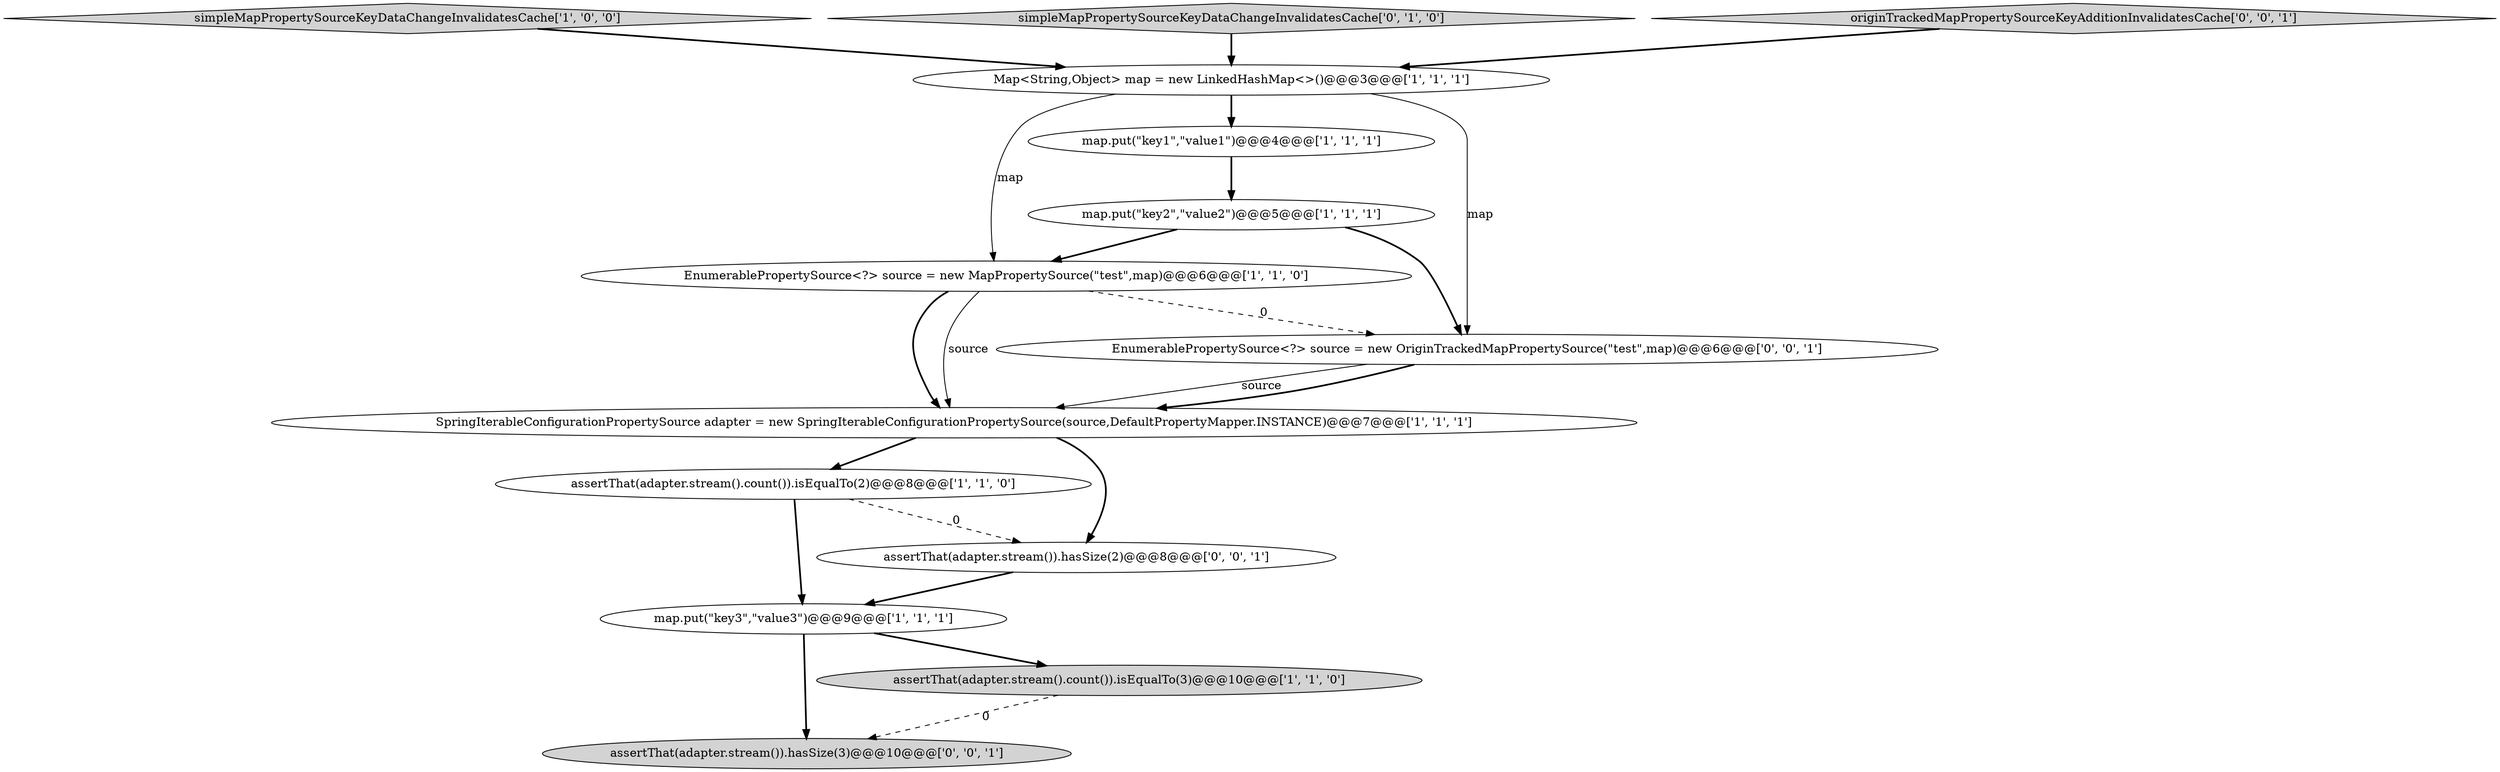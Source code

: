 digraph {
7 [style = filled, label = "simpleMapPropertySourceKeyDataChangeInvalidatesCache['1', '0', '0']", fillcolor = lightgray, shape = diamond image = "AAA0AAABBB1BBB"];
3 [style = filled, label = "EnumerablePropertySource<?> source = new MapPropertySource(\"test\",map)@@@6@@@['1', '1', '0']", fillcolor = white, shape = ellipse image = "AAA0AAABBB1BBB"];
1 [style = filled, label = "SpringIterableConfigurationPropertySource adapter = new SpringIterableConfigurationPropertySource(source,DefaultPropertyMapper.INSTANCE)@@@7@@@['1', '1', '1']", fillcolor = white, shape = ellipse image = "AAA0AAABBB1BBB"];
9 [style = filled, label = "simpleMapPropertySourceKeyDataChangeInvalidatesCache['0', '1', '0']", fillcolor = lightgray, shape = diamond image = "AAA0AAABBB2BBB"];
10 [style = filled, label = "assertThat(adapter.stream()).hasSize(3)@@@10@@@['0', '0', '1']", fillcolor = lightgray, shape = ellipse image = "AAA0AAABBB3BBB"];
4 [style = filled, label = "map.put(\"key3\",\"value3\")@@@9@@@['1', '1', '1']", fillcolor = white, shape = ellipse image = "AAA0AAABBB1BBB"];
5 [style = filled, label = "Map<String,Object> map = new LinkedHashMap<>()@@@3@@@['1', '1', '1']", fillcolor = white, shape = ellipse image = "AAA0AAABBB1BBB"];
11 [style = filled, label = "originTrackedMapPropertySourceKeyAdditionInvalidatesCache['0', '0', '1']", fillcolor = lightgray, shape = diamond image = "AAA0AAABBB3BBB"];
6 [style = filled, label = "assertThat(adapter.stream().count()).isEqualTo(2)@@@8@@@['1', '1', '0']", fillcolor = white, shape = ellipse image = "AAA0AAABBB1BBB"];
2 [style = filled, label = "map.put(\"key1\",\"value1\")@@@4@@@['1', '1', '1']", fillcolor = white, shape = ellipse image = "AAA0AAABBB1BBB"];
12 [style = filled, label = "EnumerablePropertySource<?> source = new OriginTrackedMapPropertySource(\"test\",map)@@@6@@@['0', '0', '1']", fillcolor = white, shape = ellipse image = "AAA0AAABBB3BBB"];
13 [style = filled, label = "assertThat(adapter.stream()).hasSize(2)@@@8@@@['0', '0', '1']", fillcolor = white, shape = ellipse image = "AAA0AAABBB3BBB"];
8 [style = filled, label = "map.put(\"key2\",\"value2\")@@@5@@@['1', '1', '1']", fillcolor = white, shape = ellipse image = "AAA0AAABBB1BBB"];
0 [style = filled, label = "assertThat(adapter.stream().count()).isEqualTo(3)@@@10@@@['1', '1', '0']", fillcolor = lightgray, shape = ellipse image = "AAA0AAABBB1BBB"];
4->10 [style = bold, label=""];
3->1 [style = bold, label=""];
12->1 [style = solid, label="source"];
8->3 [style = bold, label=""];
12->1 [style = bold, label=""];
5->12 [style = solid, label="map"];
1->13 [style = bold, label=""];
0->10 [style = dashed, label="0"];
4->0 [style = bold, label=""];
5->3 [style = solid, label="map"];
6->4 [style = bold, label=""];
11->5 [style = bold, label=""];
5->2 [style = bold, label=""];
7->5 [style = bold, label=""];
1->6 [style = bold, label=""];
3->12 [style = dashed, label="0"];
6->13 [style = dashed, label="0"];
3->1 [style = solid, label="source"];
9->5 [style = bold, label=""];
8->12 [style = bold, label=""];
2->8 [style = bold, label=""];
13->4 [style = bold, label=""];
}
